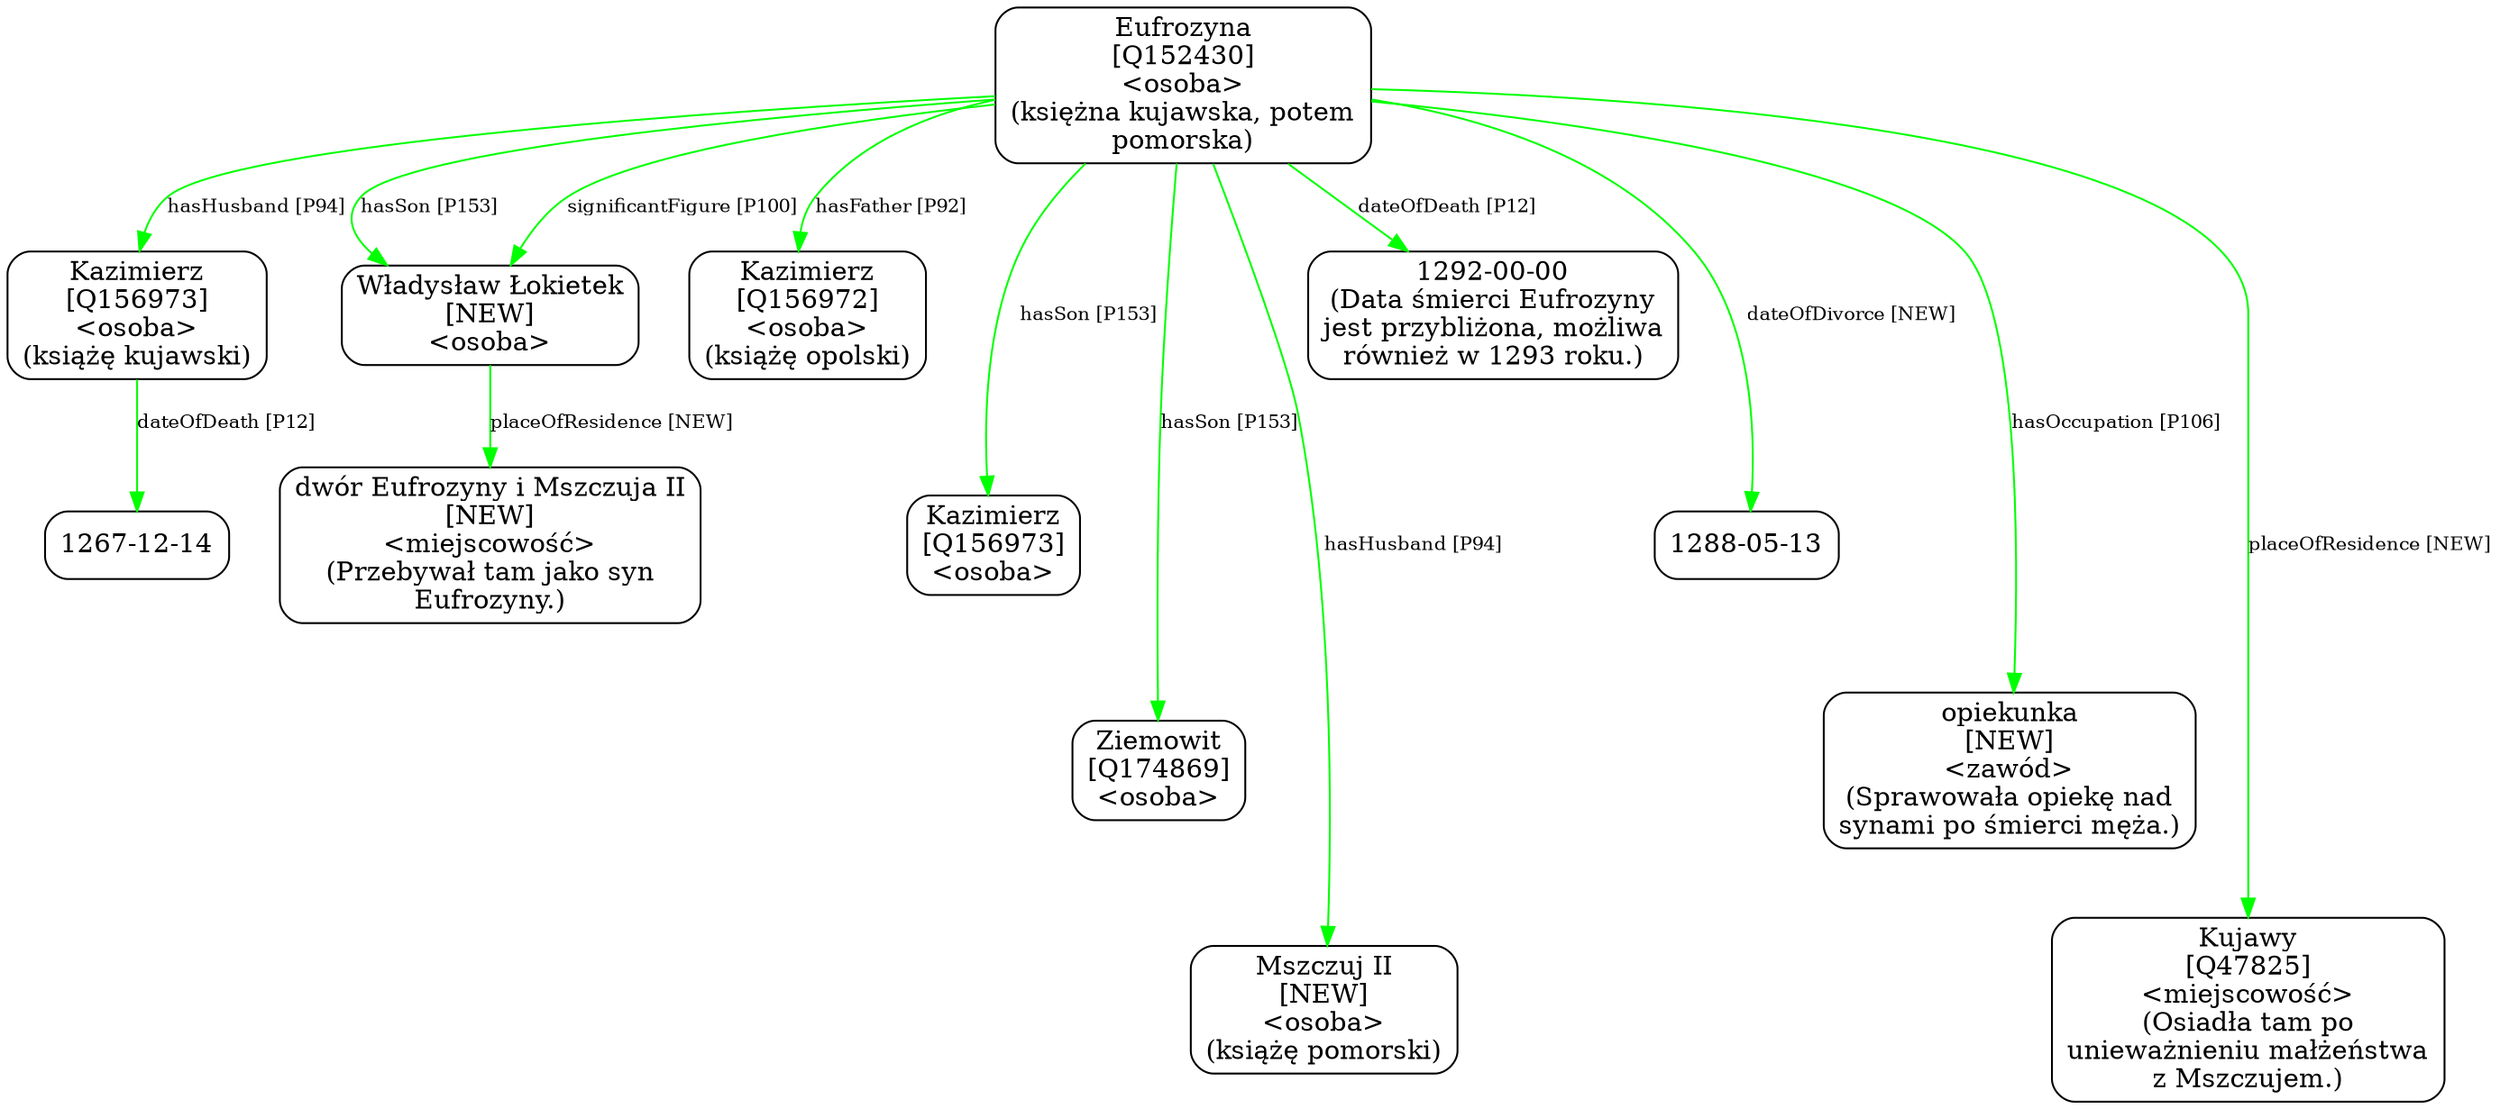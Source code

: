 digraph {
	node [shape=box,
		style=rounded
	];
	edge [fontsize=10];
	"Eufrozyna
[Q152430]
<osoba>
(księżna kujawska, potem
pomorska)"	[color=black,
		label="Eufrozyna
[Q152430]
<osoba>
(księżna kujawska, potem
pomorska)"];
	"Kazimierz
[Q156973]
<osoba>
(książę kujawski)"	[color=black,
		label="Kazimierz
[Q156973]
<osoba>
(książę kujawski)"];
	"Eufrozyna
[Q152430]
<osoba>
(księżna kujawska, potem
pomorska)" -> "Kazimierz
[Q156973]
<osoba>
(książę kujawski)"	[color=green,
		label="hasHusband [P94]"];
	"Władysław Łokietek
[NEW]
<osoba>"	[color=black,
		label="Władysław Łokietek
[NEW]
<osoba>"];
	"Eufrozyna
[Q152430]
<osoba>
(księżna kujawska, potem
pomorska)" -> "Władysław Łokietek
[NEW]
<osoba>"	[color=green,
		label="hasSon [P153]"];
	"Eufrozyna
[Q152430]
<osoba>
(księżna kujawska, potem
pomorska)" -> "Władysław Łokietek
[NEW]
<osoba>"	[color=green,
		label="significantFigure [P100]"];
	"Eufrozyna
[Q152430]
<osoba>
(księżna kujawska, potem
pomorska)" -> "Kazimierz
[Q156972]
<osoba>
(książę opolski)"	[color=green,
		label="hasFather [P92]",
		minlen=1];
	"Eufrozyna
[Q152430]
<osoba>
(księżna kujawska, potem
pomorska)" -> "Kazimierz
[Q156973]
<osoba>"	[color=green,
		label="hasSon [P153]",
		minlen=2];
	"Eufrozyna
[Q152430]
<osoba>
(księżna kujawska, potem
pomorska)" -> "Ziemowit
[Q174869]
<osoba>"	[color=green,
		label="hasSon [P153]",
		minlen=3];
	"Eufrozyna
[Q152430]
<osoba>
(księżna kujawska, potem
pomorska)" -> "Mszczuj II
[NEW]
<osoba>
(książę pomorski)"	[color=green,
		label="hasHusband [P94]",
		minlen=4];
	"Eufrozyna
[Q152430]
<osoba>
(księżna kujawska, potem
pomorska)" -> "1292-00-00
(Data śmierci Eufrozyny
jest przybliżona, możliwa
również w 1293 roku.)"	[color=green,
		label="dateOfDeath [P12]",
		minlen=1];
	"Eufrozyna
[Q152430]
<osoba>
(księżna kujawska, potem
pomorska)" -> "1288-05-13"	[color=green,
		label="dateOfDivorce [NEW]",
		minlen=2];
	"Eufrozyna
[Q152430]
<osoba>
(księżna kujawska, potem
pomorska)" -> "opiekunka
[NEW]
<zawód>
(Sprawowała opiekę nad
synami po śmierci męża.)"	[color=green,
		label="hasOccupation [P106]",
		minlen=3];
	"Eufrozyna
[Q152430]
<osoba>
(księżna kujawska, potem
pomorska)" -> "Kujawy
[Q47825]
<miejscowość>
(Osiadła tam po
unieważnieniu małżeństwa
z Mszczujem.)"	[color=green,
		label="placeOfResidence [NEW]",
		minlen=4];
	"Kazimierz
[Q156973]
<osoba>
(książę kujawski)" -> "1267-12-14"	[color=green,
		label="dateOfDeath [P12]",
		minlen=1];
	"Władysław Łokietek
[NEW]
<osoba>" -> "dwór Eufrozyny i Mszczuja II
[NEW]
<miejscowość>
(Przebywał tam jako syn
Eufrozyny.)"	[color=green,
		label="placeOfResidence [NEW]",
		minlen=1];
}
